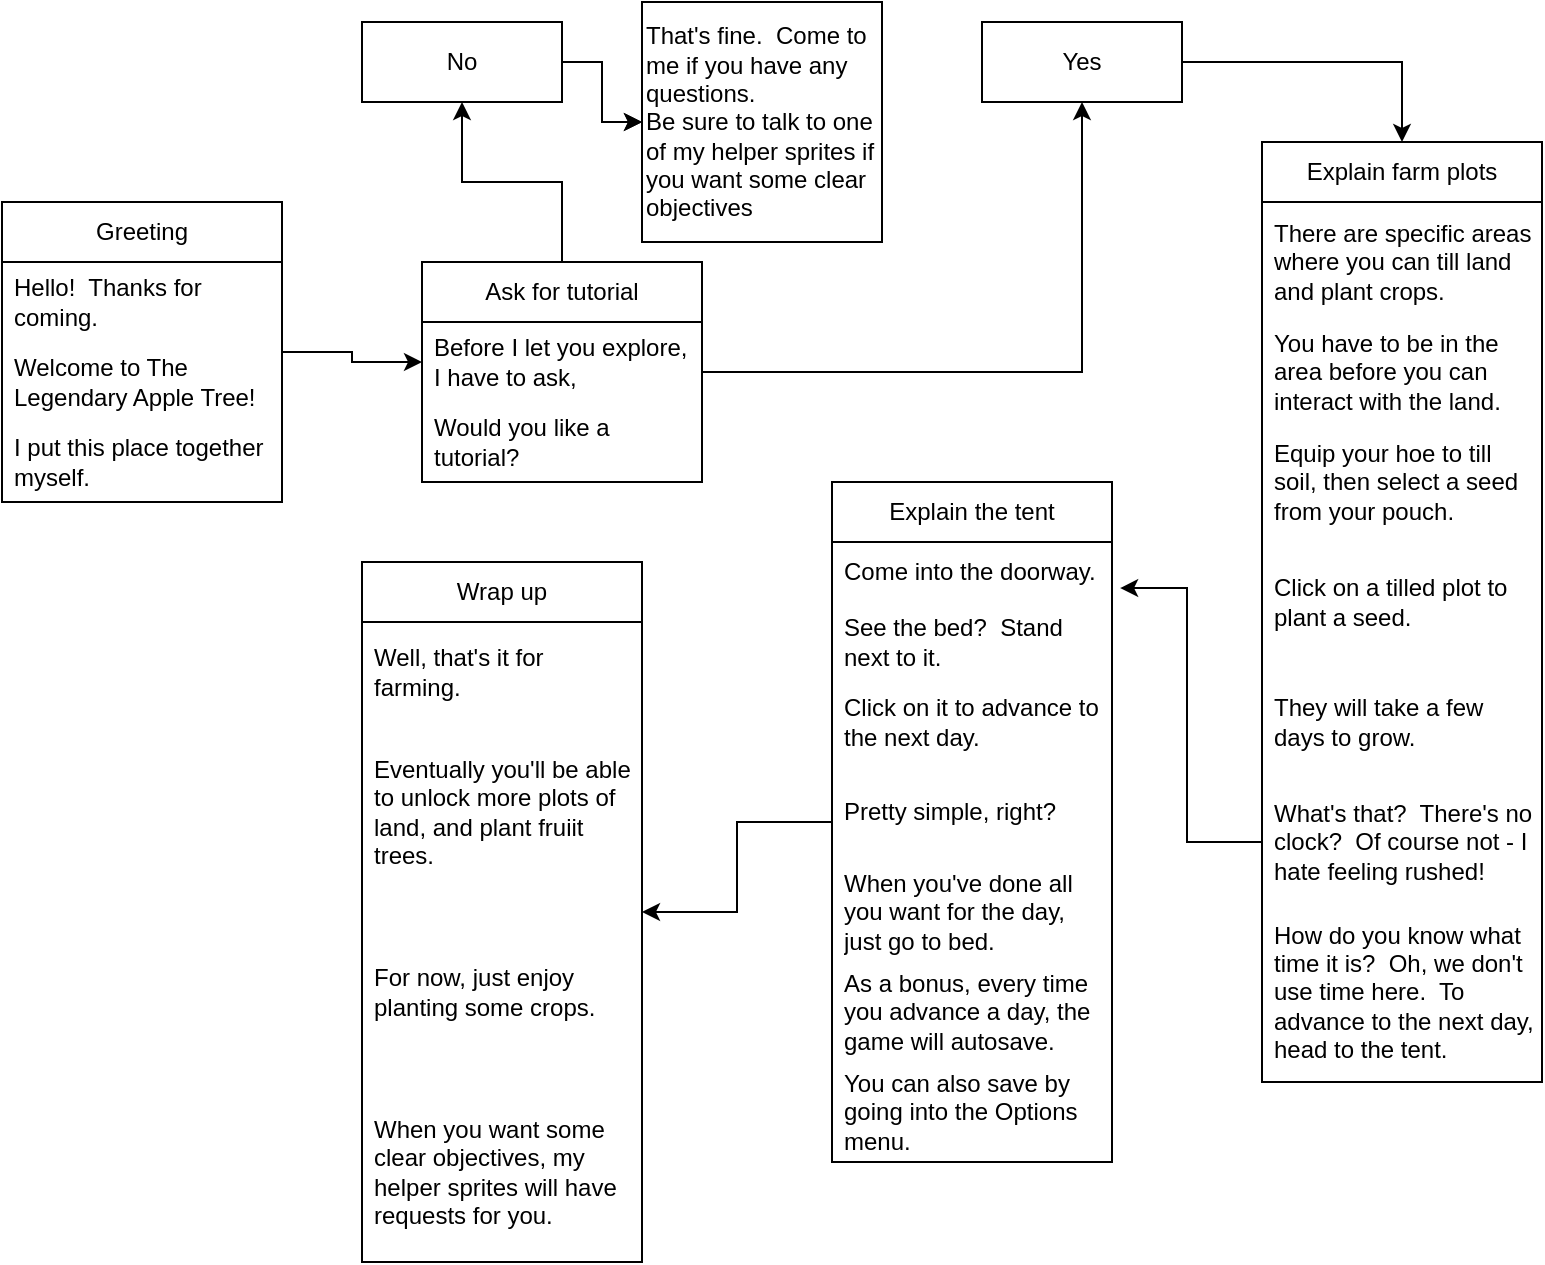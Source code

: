 <mxfile version="22.0.3" type="device">
  <diagram name="Page-1" id="80U-e4HRSuJCBXA5vm9e">
    <mxGraphModel dx="874" dy="532" grid="1" gridSize="10" guides="1" tooltips="1" connect="1" arrows="1" fold="1" page="1" pageScale="1" pageWidth="850" pageHeight="1100" math="0" shadow="0">
      <root>
        <mxCell id="0" />
        <mxCell id="1" parent="0" />
        <mxCell id="0rTjfQaaKFD_HmVlAQrD-14" value="" style="edgeStyle=orthogonalEdgeStyle;rounded=0;orthogonalLoop=1;jettySize=auto;html=1;" parent="1" source="0rTjfQaaKFD_HmVlAQrD-5" target="0rTjfQaaKFD_HmVlAQrD-13" edge="1">
          <mxGeometry relative="1" as="geometry" />
        </mxCell>
        <mxCell id="0rTjfQaaKFD_HmVlAQrD-5" value="No" style="whiteSpace=wrap;html=1;" parent="1" vertex="1">
          <mxGeometry x="190" y="50" width="100" height="40" as="geometry" />
        </mxCell>
        <mxCell id="0rTjfQaaKFD_HmVlAQrD-16" value="" style="edgeStyle=orthogonalEdgeStyle;rounded=0;orthogonalLoop=1;jettySize=auto;html=1;entryX=0.5;entryY=0;entryDx=0;entryDy=0;" parent="1" source="0rTjfQaaKFD_HmVlAQrD-8" target="hQVHSes6vSgfcRq0A9Xj-11" edge="1">
          <mxGeometry relative="1" as="geometry">
            <mxPoint x="660" y="70" as="targetPoint" />
          </mxGeometry>
        </mxCell>
        <mxCell id="0rTjfQaaKFD_HmVlAQrD-8" value="Yes" style="whiteSpace=wrap;html=1;" parent="1" vertex="1">
          <mxGeometry x="500" y="50" width="100" height="40" as="geometry" />
        </mxCell>
        <mxCell id="0rTjfQaaKFD_HmVlAQrD-10" style="edgeStyle=orthogonalEdgeStyle;rounded=0;orthogonalLoop=1;jettySize=auto;html=1;exitX=0.5;exitY=0;exitDx=0;exitDy=0;" parent="1" source="hQVHSes6vSgfcRq0A9Xj-7" target="0rTjfQaaKFD_HmVlAQrD-5" edge="1">
          <mxGeometry relative="1" as="geometry">
            <Array as="points" />
            <mxPoint x="230" y="180" as="sourcePoint" />
          </mxGeometry>
        </mxCell>
        <mxCell id="0rTjfQaaKFD_HmVlAQrD-17" value="" style="edgeStyle=orthogonalEdgeStyle;rounded=0;orthogonalLoop=1;jettySize=auto;html=1;" parent="1" source="0rTjfQaaKFD_HmVlAQrD-5" target="0rTjfQaaKFD_HmVlAQrD-13" edge="1">
          <mxGeometry relative="1" as="geometry">
            <mxPoint x="490" y="70" as="targetPoint" />
            <mxPoint x="290" y="70" as="sourcePoint" />
          </mxGeometry>
        </mxCell>
        <mxCell id="0rTjfQaaKFD_HmVlAQrD-13" value="That&#39;s fine.&amp;nbsp; Come to me if you have any questions.&lt;br&gt;Be sure to talk to one of my helper sprites if you want some clear objectives" style="whiteSpace=wrap;html=1;align=left;" parent="1" vertex="1">
          <mxGeometry x="330" y="40" width="120" height="120" as="geometry" />
        </mxCell>
        <mxCell id="hQVHSes6vSgfcRq0A9Xj-16" style="edgeStyle=orthogonalEdgeStyle;rounded=0;orthogonalLoop=1;jettySize=auto;html=1;" edge="1" parent="1" source="hQVHSes6vSgfcRq0A9Xj-1" target="hQVHSes6vSgfcRq0A9Xj-8">
          <mxGeometry relative="1" as="geometry">
            <mxPoint x="230" y="215" as="targetPoint" />
          </mxGeometry>
        </mxCell>
        <mxCell id="hQVHSes6vSgfcRq0A9Xj-1" value="Greeting" style="swimlane;fontStyle=0;childLayout=stackLayout;horizontal=1;startSize=30;horizontalStack=0;resizeParent=1;resizeParentMax=0;resizeLast=0;collapsible=1;marginBottom=0;whiteSpace=wrap;html=1;" vertex="1" parent="1">
          <mxGeometry x="10" y="140" width="140" height="150" as="geometry" />
        </mxCell>
        <mxCell id="hQVHSes6vSgfcRq0A9Xj-2" value="Hello!&amp;nbsp; Thanks for coming." style="text;strokeColor=none;fillColor=none;align=left;verticalAlign=middle;spacingLeft=4;spacingRight=4;overflow=hidden;points=[[0,0.5],[1,0.5]];portConstraint=eastwest;rotatable=0;whiteSpace=wrap;html=1;" vertex="1" parent="hQVHSes6vSgfcRq0A9Xj-1">
          <mxGeometry y="30" width="140" height="40" as="geometry" />
        </mxCell>
        <mxCell id="hQVHSes6vSgfcRq0A9Xj-3" value="Welcome to The Legendary Apple Tree!" style="text;strokeColor=none;fillColor=none;align=left;verticalAlign=middle;spacingLeft=4;spacingRight=4;overflow=hidden;points=[[0,0.5],[1,0.5]];portConstraint=eastwest;rotatable=0;whiteSpace=wrap;html=1;" vertex="1" parent="hQVHSes6vSgfcRq0A9Xj-1">
          <mxGeometry y="70" width="140" height="40" as="geometry" />
        </mxCell>
        <mxCell id="hQVHSes6vSgfcRq0A9Xj-4" value="I put this place together myself." style="text;strokeColor=none;fillColor=none;align=left;verticalAlign=middle;spacingLeft=4;spacingRight=4;overflow=hidden;points=[[0,0.5],[1,0.5]];portConstraint=eastwest;rotatable=0;whiteSpace=wrap;html=1;" vertex="1" parent="hQVHSes6vSgfcRq0A9Xj-1">
          <mxGeometry y="110" width="140" height="40" as="geometry" />
        </mxCell>
        <mxCell id="hQVHSes6vSgfcRq0A9Xj-15" style="edgeStyle=orthogonalEdgeStyle;rounded=0;orthogonalLoop=1;jettySize=auto;html=1;entryX=0.5;entryY=1;entryDx=0;entryDy=0;" edge="1" parent="1" source="hQVHSes6vSgfcRq0A9Xj-7" target="0rTjfQaaKFD_HmVlAQrD-8">
          <mxGeometry relative="1" as="geometry" />
        </mxCell>
        <mxCell id="hQVHSes6vSgfcRq0A9Xj-7" value="Ask for tutorial" style="swimlane;fontStyle=0;childLayout=stackLayout;horizontal=1;startSize=30;horizontalStack=0;resizeParent=1;resizeParentMax=0;resizeLast=0;collapsible=1;marginBottom=0;whiteSpace=wrap;html=1;" vertex="1" parent="1">
          <mxGeometry x="220" y="170" width="140" height="110" as="geometry" />
        </mxCell>
        <mxCell id="hQVHSes6vSgfcRq0A9Xj-8" value="Before I let you explore, I have to ask," style="text;strokeColor=none;fillColor=none;align=left;verticalAlign=middle;spacingLeft=4;spacingRight=4;overflow=hidden;points=[[0,0.5],[1,0.5]];portConstraint=eastwest;rotatable=0;whiteSpace=wrap;html=1;" vertex="1" parent="hQVHSes6vSgfcRq0A9Xj-7">
          <mxGeometry y="30" width="140" height="40" as="geometry" />
        </mxCell>
        <mxCell id="hQVHSes6vSgfcRq0A9Xj-9" value="Would you like a tutorial?" style="text;strokeColor=none;fillColor=none;align=left;verticalAlign=middle;spacingLeft=4;spacingRight=4;overflow=hidden;points=[[0,0.5],[1,0.5]];portConstraint=eastwest;rotatable=0;whiteSpace=wrap;html=1;" vertex="1" parent="hQVHSes6vSgfcRq0A9Xj-7">
          <mxGeometry y="70" width="140" height="40" as="geometry" />
        </mxCell>
        <mxCell id="hQVHSes6vSgfcRq0A9Xj-11" value="Explain farm plots" style="swimlane;fontStyle=0;childLayout=stackLayout;horizontal=1;startSize=30;horizontalStack=0;resizeParent=1;resizeParentMax=0;resizeLast=0;collapsible=1;marginBottom=0;whiteSpace=wrap;html=1;" vertex="1" parent="1">
          <mxGeometry x="640" y="110" width="140" height="470" as="geometry" />
        </mxCell>
        <mxCell id="hQVHSes6vSgfcRq0A9Xj-12" value="There are specific areas where you can till land and plant crops." style="text;strokeColor=none;fillColor=none;align=left;verticalAlign=middle;spacingLeft=4;spacingRight=4;overflow=hidden;points=[[0,0.5],[1,0.5]];portConstraint=eastwest;rotatable=0;whiteSpace=wrap;html=1;" vertex="1" parent="hQVHSes6vSgfcRq0A9Xj-11">
          <mxGeometry y="30" width="140" height="60" as="geometry" />
        </mxCell>
        <mxCell id="hQVHSes6vSgfcRq0A9Xj-13" value="You have to be in the area before you can interact with the land." style="text;strokeColor=none;fillColor=none;align=left;verticalAlign=middle;spacingLeft=4;spacingRight=4;overflow=hidden;points=[[0,0.5],[1,0.5]];portConstraint=eastwest;rotatable=0;whiteSpace=wrap;html=1;" vertex="1" parent="hQVHSes6vSgfcRq0A9Xj-11">
          <mxGeometry y="90" width="140" height="50" as="geometry" />
        </mxCell>
        <mxCell id="hQVHSes6vSgfcRq0A9Xj-14" value="Equip your hoe to till soil, then select a seed from your pouch." style="text;strokeColor=none;fillColor=none;align=left;verticalAlign=middle;spacingLeft=4;spacingRight=4;overflow=hidden;points=[[0,0.5],[1,0.5]];portConstraint=eastwest;rotatable=0;whiteSpace=wrap;html=1;" vertex="1" parent="hQVHSes6vSgfcRq0A9Xj-11">
          <mxGeometry y="140" width="140" height="60" as="geometry" />
        </mxCell>
        <mxCell id="hQVHSes6vSgfcRq0A9Xj-19" value="Click on a tilled plot to plant a seed." style="text;strokeColor=none;fillColor=none;align=left;verticalAlign=middle;spacingLeft=4;spacingRight=4;overflow=hidden;points=[[0,0.5],[1,0.5]];portConstraint=eastwest;rotatable=0;whiteSpace=wrap;html=1;" vertex="1" parent="hQVHSes6vSgfcRq0A9Xj-11">
          <mxGeometry y="200" width="140" height="60" as="geometry" />
        </mxCell>
        <mxCell id="hQVHSes6vSgfcRq0A9Xj-20" value="They will take a few days to grow." style="text;strokeColor=none;fillColor=none;align=left;verticalAlign=middle;spacingLeft=4;spacingRight=4;overflow=hidden;points=[[0,0.5],[1,0.5]];portConstraint=eastwest;rotatable=0;whiteSpace=wrap;html=1;" vertex="1" parent="hQVHSes6vSgfcRq0A9Xj-11">
          <mxGeometry y="260" width="140" height="60" as="geometry" />
        </mxCell>
        <mxCell id="hQVHSes6vSgfcRq0A9Xj-21" value="What&#39;s that?&amp;nbsp; There&#39;s no clock?&amp;nbsp; Of course not - I hate feeling rushed!" style="text;strokeColor=none;fillColor=none;align=left;verticalAlign=middle;spacingLeft=4;spacingRight=4;overflow=hidden;points=[[0,0.5],[1,0.5]];portConstraint=eastwest;rotatable=0;whiteSpace=wrap;html=1;" vertex="1" parent="hQVHSes6vSgfcRq0A9Xj-11">
          <mxGeometry y="320" width="140" height="60" as="geometry" />
        </mxCell>
        <mxCell id="hQVHSes6vSgfcRq0A9Xj-28" value="How do you know what time it is?&amp;nbsp; Oh, we don&#39;t use time here.&amp;nbsp; To advance to the next day, head to the tent." style="text;strokeColor=none;fillColor=none;align=left;verticalAlign=middle;spacingLeft=4;spacingRight=4;overflow=hidden;points=[[0,0.5],[1,0.5]];portConstraint=eastwest;rotatable=0;whiteSpace=wrap;html=1;" vertex="1" parent="hQVHSes6vSgfcRq0A9Xj-11">
          <mxGeometry y="380" width="140" height="90" as="geometry" />
        </mxCell>
        <mxCell id="hQVHSes6vSgfcRq0A9Xj-41" value="" style="edgeStyle=orthogonalEdgeStyle;rounded=0;orthogonalLoop=1;jettySize=auto;html=1;" edge="1" parent="1" source="hQVHSes6vSgfcRq0A9Xj-23" target="hQVHSes6vSgfcRq0A9Xj-33">
          <mxGeometry relative="1" as="geometry" />
        </mxCell>
        <mxCell id="hQVHSes6vSgfcRq0A9Xj-23" value="Explain the tent" style="swimlane;fontStyle=0;childLayout=stackLayout;horizontal=1;startSize=30;horizontalStack=0;resizeParent=1;resizeParentMax=0;resizeLast=0;collapsible=1;marginBottom=0;whiteSpace=wrap;html=1;" vertex="1" parent="1">
          <mxGeometry x="425" y="280" width="140" height="340" as="geometry" />
        </mxCell>
        <mxCell id="hQVHSes6vSgfcRq0A9Xj-24" value="Come into the doorway." style="text;strokeColor=none;fillColor=none;align=left;verticalAlign=middle;spacingLeft=4;spacingRight=4;overflow=hidden;points=[[0,0.5],[1,0.5]];portConstraint=eastwest;rotatable=0;whiteSpace=wrap;html=1;" vertex="1" parent="hQVHSes6vSgfcRq0A9Xj-23">
          <mxGeometry y="30" width="140" height="30" as="geometry" />
        </mxCell>
        <mxCell id="hQVHSes6vSgfcRq0A9Xj-25" value="See the bed?&amp;nbsp; Stand next to it." style="text;strokeColor=none;fillColor=none;align=left;verticalAlign=middle;spacingLeft=4;spacingRight=4;overflow=hidden;points=[[0,0.5],[1,0.5]];portConstraint=eastwest;rotatable=0;whiteSpace=wrap;html=1;" vertex="1" parent="hQVHSes6vSgfcRq0A9Xj-23">
          <mxGeometry y="60" width="140" height="40" as="geometry" />
        </mxCell>
        <mxCell id="hQVHSes6vSgfcRq0A9Xj-26" value="Click on it to advance to the next day." style="text;strokeColor=none;fillColor=none;align=left;verticalAlign=middle;spacingLeft=4;spacingRight=4;overflow=hidden;points=[[0,0.5],[1,0.5]];portConstraint=eastwest;rotatable=0;whiteSpace=wrap;html=1;" vertex="1" parent="hQVHSes6vSgfcRq0A9Xj-23">
          <mxGeometry y="100" width="140" height="40" as="geometry" />
        </mxCell>
        <mxCell id="hQVHSes6vSgfcRq0A9Xj-27" value="Pretty simple, right?" style="text;strokeColor=none;fillColor=none;align=left;verticalAlign=middle;spacingLeft=4;spacingRight=4;overflow=hidden;points=[[0,0.5],[1,0.5]];portConstraint=eastwest;rotatable=0;whiteSpace=wrap;html=1;" vertex="1" parent="hQVHSes6vSgfcRq0A9Xj-23">
          <mxGeometry y="140" width="140" height="50" as="geometry" />
        </mxCell>
        <mxCell id="hQVHSes6vSgfcRq0A9Xj-29" value="When you&#39;ve done all you want for the day, just go to bed." style="text;strokeColor=none;fillColor=none;align=left;verticalAlign=middle;spacingLeft=4;spacingRight=4;overflow=hidden;points=[[0,0.5],[1,0.5]];portConstraint=eastwest;rotatable=0;whiteSpace=wrap;html=1;" vertex="1" parent="hQVHSes6vSgfcRq0A9Xj-23">
          <mxGeometry y="190" width="140" height="50" as="geometry" />
        </mxCell>
        <mxCell id="hQVHSes6vSgfcRq0A9Xj-30" value="As a bonus, every time you advance a day, the game will autosave." style="text;strokeColor=none;fillColor=none;align=left;verticalAlign=middle;spacingLeft=4;spacingRight=4;overflow=hidden;points=[[0,0.5],[1,0.5]];portConstraint=eastwest;rotatable=0;whiteSpace=wrap;html=1;" vertex="1" parent="hQVHSes6vSgfcRq0A9Xj-23">
          <mxGeometry y="240" width="140" height="50" as="geometry" />
        </mxCell>
        <mxCell id="hQVHSes6vSgfcRq0A9Xj-31" value="You can also save by going into the Options menu." style="text;strokeColor=none;fillColor=none;align=left;verticalAlign=middle;spacingLeft=4;spacingRight=4;overflow=hidden;points=[[0,0.5],[1,0.5]];portConstraint=eastwest;rotatable=0;whiteSpace=wrap;html=1;" vertex="1" parent="hQVHSes6vSgfcRq0A9Xj-23">
          <mxGeometry y="290" width="140" height="50" as="geometry" />
        </mxCell>
        <mxCell id="hQVHSes6vSgfcRq0A9Xj-22" style="edgeStyle=orthogonalEdgeStyle;rounded=0;orthogonalLoop=1;jettySize=auto;html=1;entryX=1.029;entryY=0.767;entryDx=0;entryDy=0;entryPerimeter=0;" edge="1" parent="1" source="hQVHSes6vSgfcRq0A9Xj-21" target="hQVHSes6vSgfcRq0A9Xj-24">
          <mxGeometry relative="1" as="geometry">
            <mxPoint x="520" y="330" as="targetPoint" />
          </mxGeometry>
        </mxCell>
        <mxCell id="hQVHSes6vSgfcRq0A9Xj-33" value="Wrap up" style="swimlane;fontStyle=0;childLayout=stackLayout;horizontal=1;startSize=30;horizontalStack=0;resizeParent=1;resizeParentMax=0;resizeLast=0;collapsible=1;marginBottom=0;whiteSpace=wrap;html=1;" vertex="1" parent="1">
          <mxGeometry x="190" y="320" width="140" height="350" as="geometry" />
        </mxCell>
        <mxCell id="hQVHSes6vSgfcRq0A9Xj-34" value="Well, that&#39;s it for farming." style="text;strokeColor=none;fillColor=none;align=left;verticalAlign=middle;spacingLeft=4;spacingRight=4;overflow=hidden;points=[[0,0.5],[1,0.5]];portConstraint=eastwest;rotatable=0;whiteSpace=wrap;html=1;" vertex="1" parent="hQVHSes6vSgfcRq0A9Xj-33">
          <mxGeometry y="30" width="140" height="50" as="geometry" />
        </mxCell>
        <mxCell id="hQVHSes6vSgfcRq0A9Xj-42" value="Eventually you&#39;ll be able to unlock more plots of land, and plant fruiit trees." style="text;strokeColor=none;fillColor=none;align=left;verticalAlign=middle;spacingLeft=4;spacingRight=4;overflow=hidden;points=[[0,0.5],[1,0.5]];portConstraint=eastwest;rotatable=0;whiteSpace=wrap;html=1;" vertex="1" parent="hQVHSes6vSgfcRq0A9Xj-33">
          <mxGeometry y="80" width="140" height="90" as="geometry" />
        </mxCell>
        <mxCell id="hQVHSes6vSgfcRq0A9Xj-46" value="For now, just enjoy planting some crops." style="text;strokeColor=none;fillColor=none;align=left;verticalAlign=middle;spacingLeft=4;spacingRight=4;overflow=hidden;points=[[0,0.5],[1,0.5]];portConstraint=eastwest;rotatable=0;whiteSpace=wrap;html=1;" vertex="1" parent="hQVHSes6vSgfcRq0A9Xj-33">
          <mxGeometry y="170" width="140" height="90" as="geometry" />
        </mxCell>
        <mxCell id="hQVHSes6vSgfcRq0A9Xj-47" value="When you want some clear objectives, my helper sprites will have requests for you." style="text;strokeColor=none;fillColor=none;align=left;verticalAlign=middle;spacingLeft=4;spacingRight=4;overflow=hidden;points=[[0,0.5],[1,0.5]];portConstraint=eastwest;rotatable=0;whiteSpace=wrap;html=1;" vertex="1" parent="hQVHSes6vSgfcRq0A9Xj-33">
          <mxGeometry y="260" width="140" height="90" as="geometry" />
        </mxCell>
      </root>
    </mxGraphModel>
  </diagram>
</mxfile>

